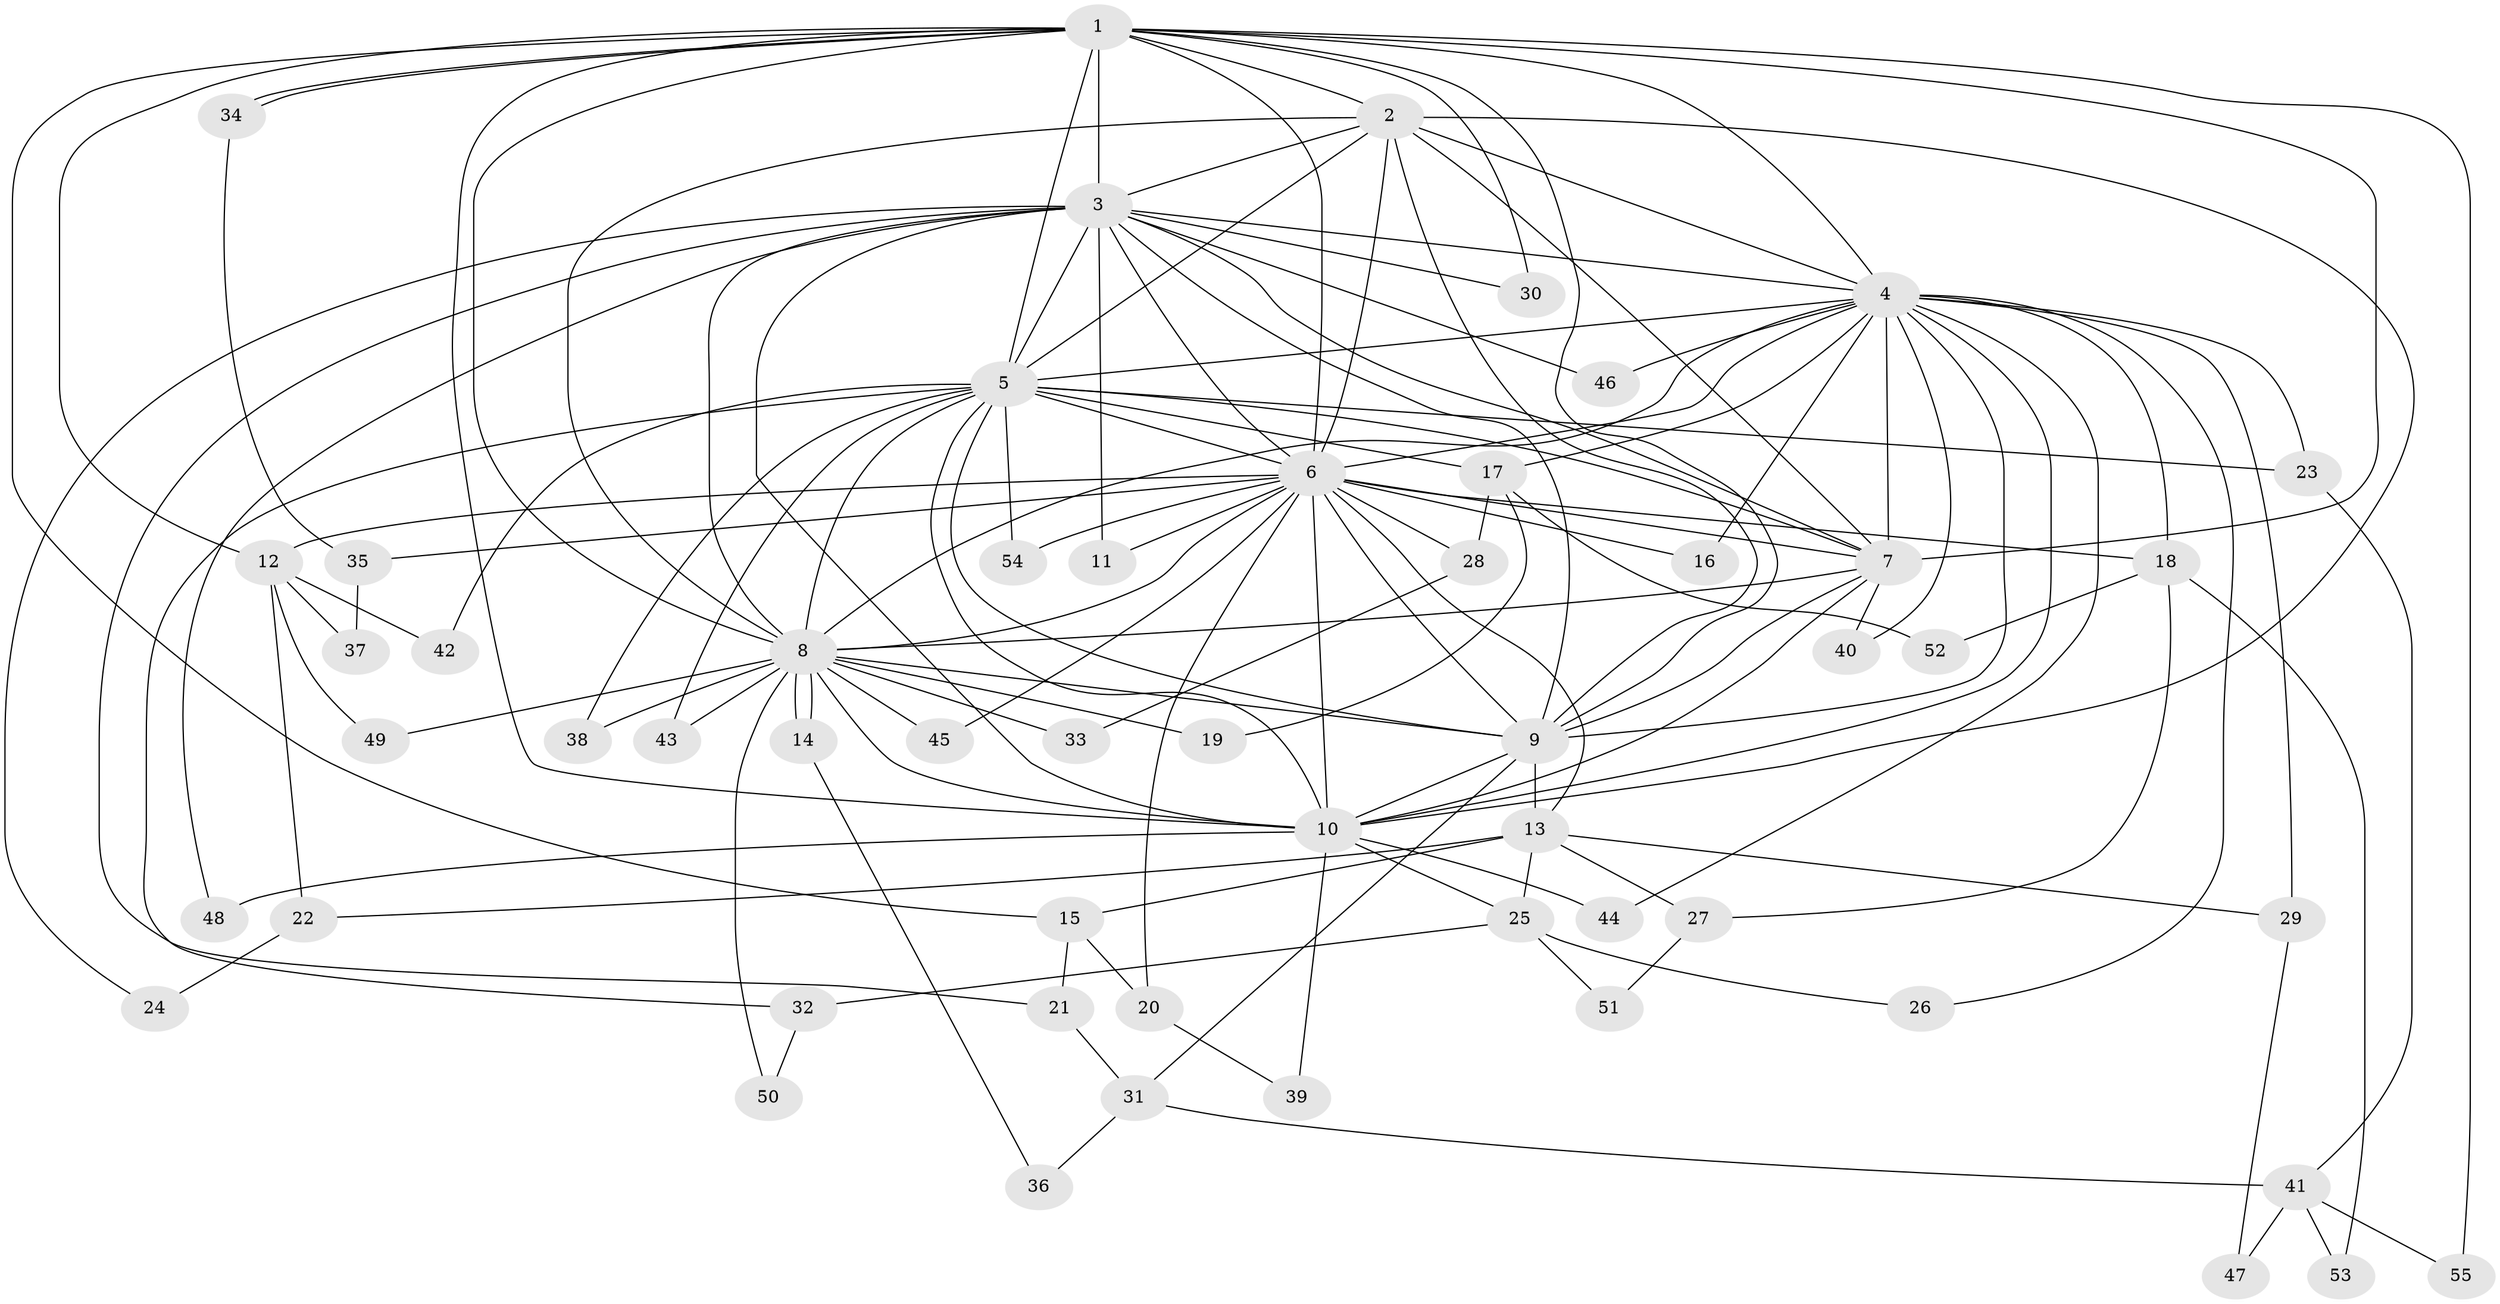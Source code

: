 // coarse degree distribution, {24: 0.029411764705882353, 4: 0.11764705882352941, 5: 0.08823529411764706, 6: 0.029411764705882353, 2: 0.4411764705882353, 1: 0.08823529411764706, 8: 0.029411764705882353, 3: 0.17647058823529413}
// Generated by graph-tools (version 1.1) at 2025/49/03/04/25 22:49:54]
// undirected, 55 vertices, 135 edges
graph export_dot {
  node [color=gray90,style=filled];
  1;
  2;
  3;
  4;
  5;
  6;
  7;
  8;
  9;
  10;
  11;
  12;
  13;
  14;
  15;
  16;
  17;
  18;
  19;
  20;
  21;
  22;
  23;
  24;
  25;
  26;
  27;
  28;
  29;
  30;
  31;
  32;
  33;
  34;
  35;
  36;
  37;
  38;
  39;
  40;
  41;
  42;
  43;
  44;
  45;
  46;
  47;
  48;
  49;
  50;
  51;
  52;
  53;
  54;
  55;
  1 -- 2;
  1 -- 3;
  1 -- 4;
  1 -- 5;
  1 -- 6;
  1 -- 7;
  1 -- 8;
  1 -- 9;
  1 -- 10;
  1 -- 12;
  1 -- 15;
  1 -- 30;
  1 -- 34;
  1 -- 34;
  1 -- 55;
  2 -- 3;
  2 -- 4;
  2 -- 5;
  2 -- 6;
  2 -- 7;
  2 -- 8;
  2 -- 9;
  2 -- 10;
  3 -- 4;
  3 -- 5;
  3 -- 6;
  3 -- 7;
  3 -- 8;
  3 -- 9;
  3 -- 10;
  3 -- 11;
  3 -- 21;
  3 -- 24;
  3 -- 30;
  3 -- 46;
  3 -- 48;
  4 -- 5;
  4 -- 6;
  4 -- 7;
  4 -- 8;
  4 -- 9;
  4 -- 10;
  4 -- 16;
  4 -- 17;
  4 -- 18;
  4 -- 23;
  4 -- 26;
  4 -- 29;
  4 -- 40;
  4 -- 44;
  4 -- 46;
  5 -- 6;
  5 -- 7;
  5 -- 8;
  5 -- 9;
  5 -- 10;
  5 -- 17;
  5 -- 23;
  5 -- 32;
  5 -- 38;
  5 -- 42;
  5 -- 43;
  5 -- 54;
  6 -- 7;
  6 -- 8;
  6 -- 9;
  6 -- 10;
  6 -- 11;
  6 -- 12;
  6 -- 13;
  6 -- 16;
  6 -- 18;
  6 -- 20;
  6 -- 28;
  6 -- 35;
  6 -- 45;
  6 -- 54;
  7 -- 8;
  7 -- 9;
  7 -- 10;
  7 -- 40;
  8 -- 9;
  8 -- 10;
  8 -- 14;
  8 -- 14;
  8 -- 19;
  8 -- 33;
  8 -- 38;
  8 -- 43;
  8 -- 45;
  8 -- 49;
  8 -- 50;
  9 -- 10;
  9 -- 13;
  9 -- 31;
  10 -- 25;
  10 -- 39;
  10 -- 44;
  10 -- 48;
  12 -- 22;
  12 -- 37;
  12 -- 42;
  12 -- 49;
  13 -- 15;
  13 -- 22;
  13 -- 25;
  13 -- 27;
  13 -- 29;
  14 -- 36;
  15 -- 20;
  15 -- 21;
  17 -- 19;
  17 -- 28;
  17 -- 52;
  18 -- 27;
  18 -- 52;
  18 -- 53;
  20 -- 39;
  21 -- 31;
  22 -- 24;
  23 -- 41;
  25 -- 26;
  25 -- 32;
  25 -- 51;
  27 -- 51;
  28 -- 33;
  29 -- 47;
  31 -- 36;
  31 -- 41;
  32 -- 50;
  34 -- 35;
  35 -- 37;
  41 -- 47;
  41 -- 53;
  41 -- 55;
}
